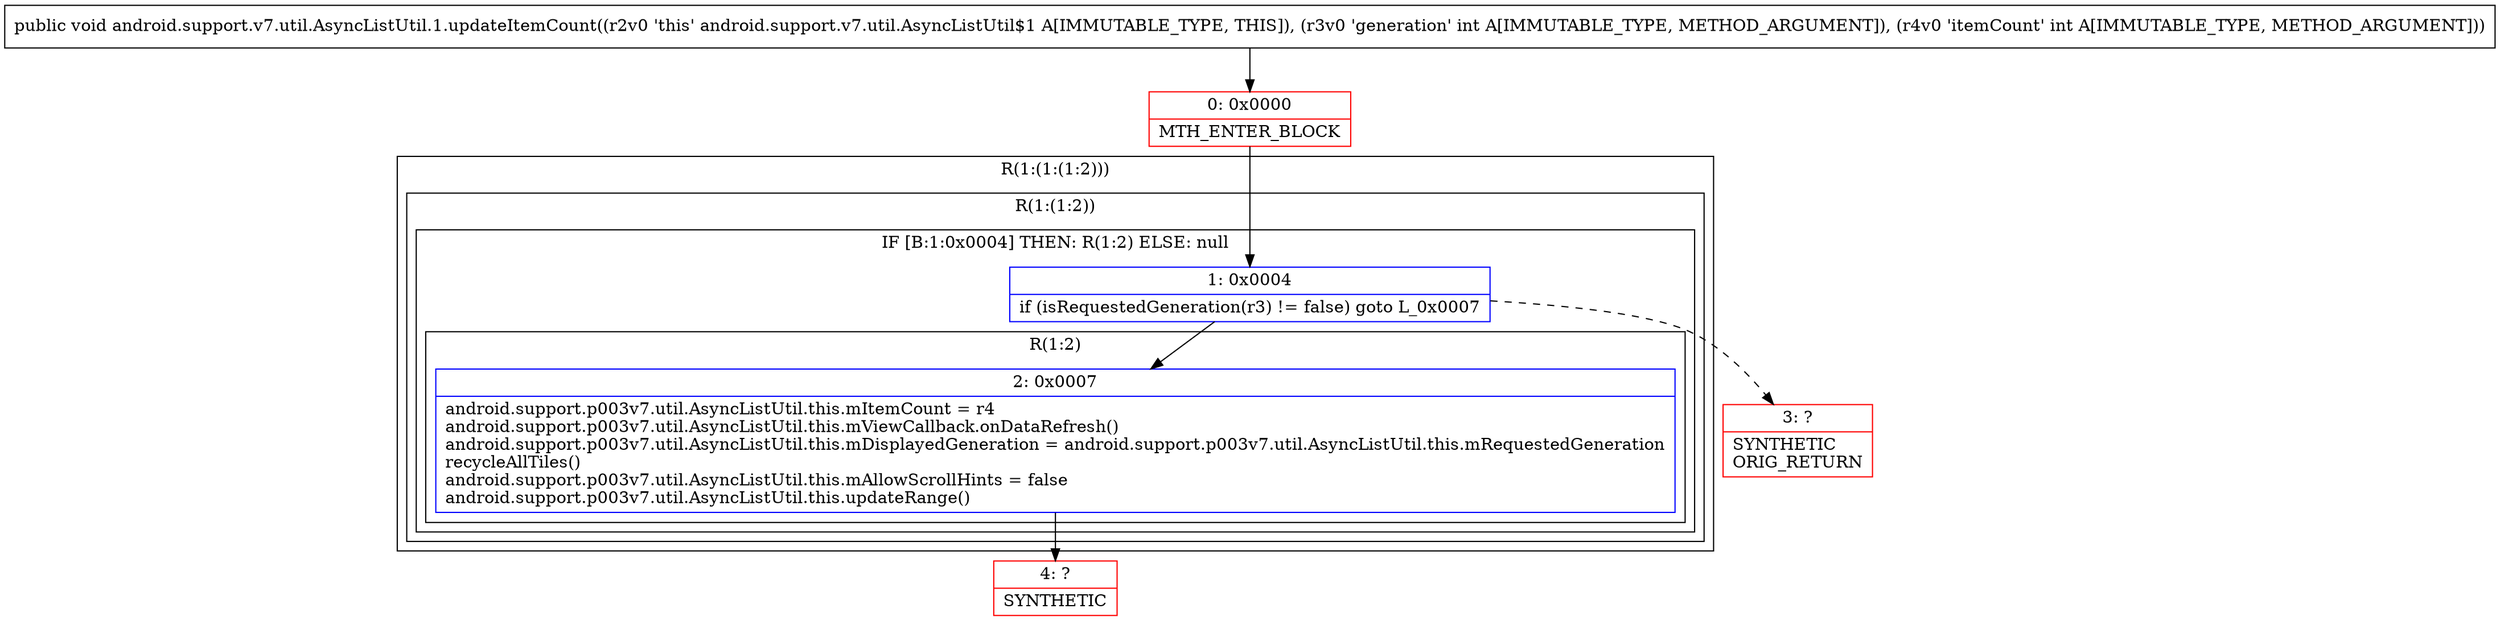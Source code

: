 digraph "CFG forandroid.support.v7.util.AsyncListUtil.1.updateItemCount(II)V" {
subgraph cluster_Region_202868175 {
label = "R(1:(1:(1:2)))";
node [shape=record,color=blue];
subgraph cluster_Region_1644441436 {
label = "R(1:(1:2))";
node [shape=record,color=blue];
subgraph cluster_IfRegion_1048861947 {
label = "IF [B:1:0x0004] THEN: R(1:2) ELSE: null";
node [shape=record,color=blue];
Node_1 [shape=record,label="{1\:\ 0x0004|if (isRequestedGeneration(r3) != false) goto L_0x0007\l}"];
subgraph cluster_Region_351927134 {
label = "R(1:2)";
node [shape=record,color=blue];
Node_2 [shape=record,label="{2\:\ 0x0007|android.support.p003v7.util.AsyncListUtil.this.mItemCount = r4\landroid.support.p003v7.util.AsyncListUtil.this.mViewCallback.onDataRefresh()\landroid.support.p003v7.util.AsyncListUtil.this.mDisplayedGeneration = android.support.p003v7.util.AsyncListUtil.this.mRequestedGeneration\lrecycleAllTiles()\landroid.support.p003v7.util.AsyncListUtil.this.mAllowScrollHints = false\landroid.support.p003v7.util.AsyncListUtil.this.updateRange()\l}"];
}
}
}
}
Node_0 [shape=record,color=red,label="{0\:\ 0x0000|MTH_ENTER_BLOCK\l}"];
Node_3 [shape=record,color=red,label="{3\:\ ?|SYNTHETIC\lORIG_RETURN\l}"];
Node_4 [shape=record,color=red,label="{4\:\ ?|SYNTHETIC\l}"];
MethodNode[shape=record,label="{public void android.support.v7.util.AsyncListUtil.1.updateItemCount((r2v0 'this' android.support.v7.util.AsyncListUtil$1 A[IMMUTABLE_TYPE, THIS]), (r3v0 'generation' int A[IMMUTABLE_TYPE, METHOD_ARGUMENT]), (r4v0 'itemCount' int A[IMMUTABLE_TYPE, METHOD_ARGUMENT])) }"];
MethodNode -> Node_0;
Node_1 -> Node_2;
Node_1 -> Node_3[style=dashed];
Node_2 -> Node_4;
Node_0 -> Node_1;
}

